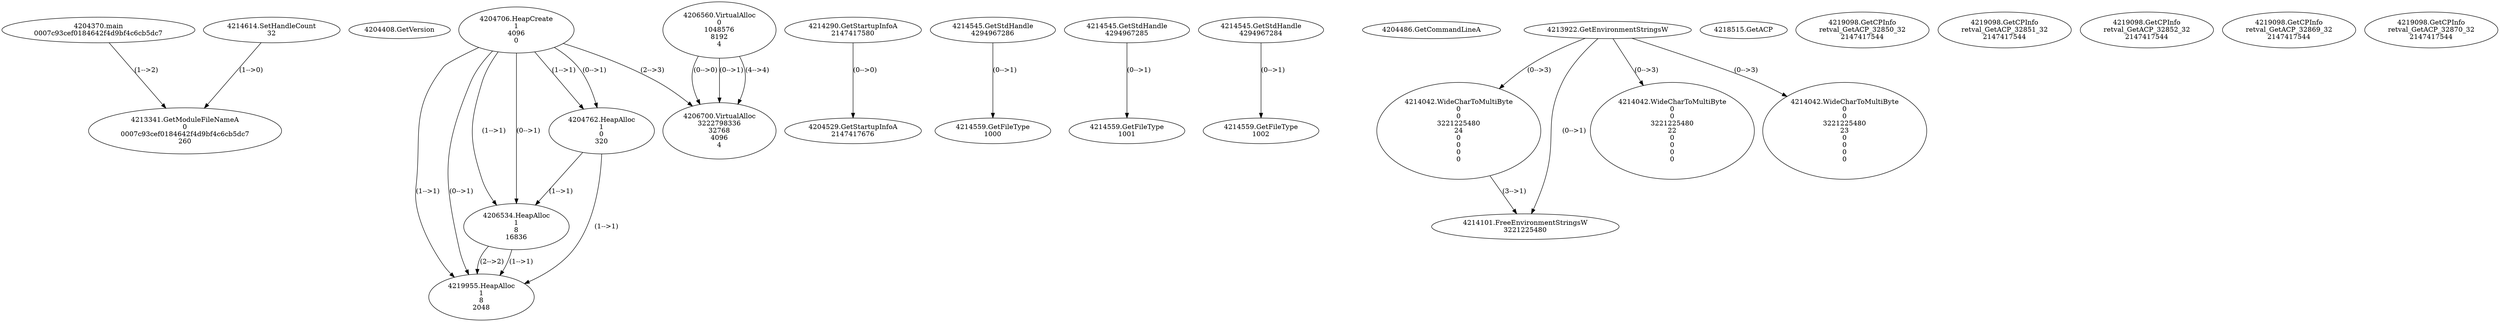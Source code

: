 // Global SCDG with merge call
digraph {
	0 [label="4204370.main
0007c93cef0184642f4d9bf4c6cb5dc7"]
	1 [label="4204408.GetVersion
"]
	2 [label="4204706.HeapCreate
1
4096
0"]
	3 [label="4204762.HeapAlloc
1
0
320"]
	2 -> 3 [label="(1-->1)"]
	2 -> 3 [label="(0-->1)"]
	4 [label="4206534.HeapAlloc
1
8
16836"]
	2 -> 4 [label="(1-->1)"]
	2 -> 4 [label="(0-->1)"]
	3 -> 4 [label="(1-->1)"]
	5 [label="4206560.VirtualAlloc
0
1048576
8192
4"]
	6 [label="4206700.VirtualAlloc
3222798336
32768
4096
4"]
	5 -> 6 [label="(0-->1)"]
	2 -> 6 [label="(2-->3)"]
	5 -> 6 [label="(4-->4)"]
	5 -> 6 [label="(0-->0)"]
	7 [label="4214290.GetStartupInfoA
2147417580"]
	8 [label="4214545.GetStdHandle
4294967286"]
	9 [label="4214559.GetFileType
1000"]
	8 -> 9 [label="(0-->1)"]
	10 [label="4214545.GetStdHandle
4294967285"]
	11 [label="4214559.GetFileType
1001"]
	10 -> 11 [label="(0-->1)"]
	12 [label="4214545.GetStdHandle
4294967284"]
	13 [label="4214559.GetFileType
1002"]
	12 -> 13 [label="(0-->1)"]
	14 [label="4214614.SetHandleCount
32"]
	15 [label="4204486.GetCommandLineA
"]
	16 [label="4213922.GetEnvironmentStringsW
"]
	17 [label="4214042.WideCharToMultiByte
0
0
3221225480
24
0
0
0
0"]
	16 -> 17 [label="(0-->3)"]
	18 [label="4214101.FreeEnvironmentStringsW
3221225480"]
	16 -> 18 [label="(0-->1)"]
	17 -> 18 [label="(3-->1)"]
	19 [label="4218515.GetACP
"]
	20 [label="4219098.GetCPInfo
retval_GetACP_32850_32
2147417544"]
	21 [label="4213341.GetModuleFileNameA
0
0007c93cef0184642f4d9bf4c6cb5dc7
260"]
	0 -> 21 [label="(1-->2)"]
	14 -> 21 [label="(1-->0)"]
	22 [label="4219955.HeapAlloc
1
8
2048"]
	2 -> 22 [label="(1-->1)"]
	2 -> 22 [label="(0-->1)"]
	3 -> 22 [label="(1-->1)"]
	4 -> 22 [label="(1-->1)"]
	4 -> 22 [label="(2-->2)"]
	23 [label="4204529.GetStartupInfoA
2147417676"]
	7 -> 23 [label="(0-->0)"]
	24 [label="4219098.GetCPInfo
retval_GetACP_32851_32
2147417544"]
	25 [label="4219098.GetCPInfo
retval_GetACP_32852_32
2147417544"]
	26 [label="4214042.WideCharToMultiByte
0
0
3221225480
22
0
0
0
0"]
	16 -> 26 [label="(0-->3)"]
	27 [label="4219098.GetCPInfo
retval_GetACP_32869_32
2147417544"]
	28 [label="4214042.WideCharToMultiByte
0
0
3221225480
23
0
0
0
0"]
	16 -> 28 [label="(0-->3)"]
	29 [label="4219098.GetCPInfo
retval_GetACP_32870_32
2147417544"]
}
